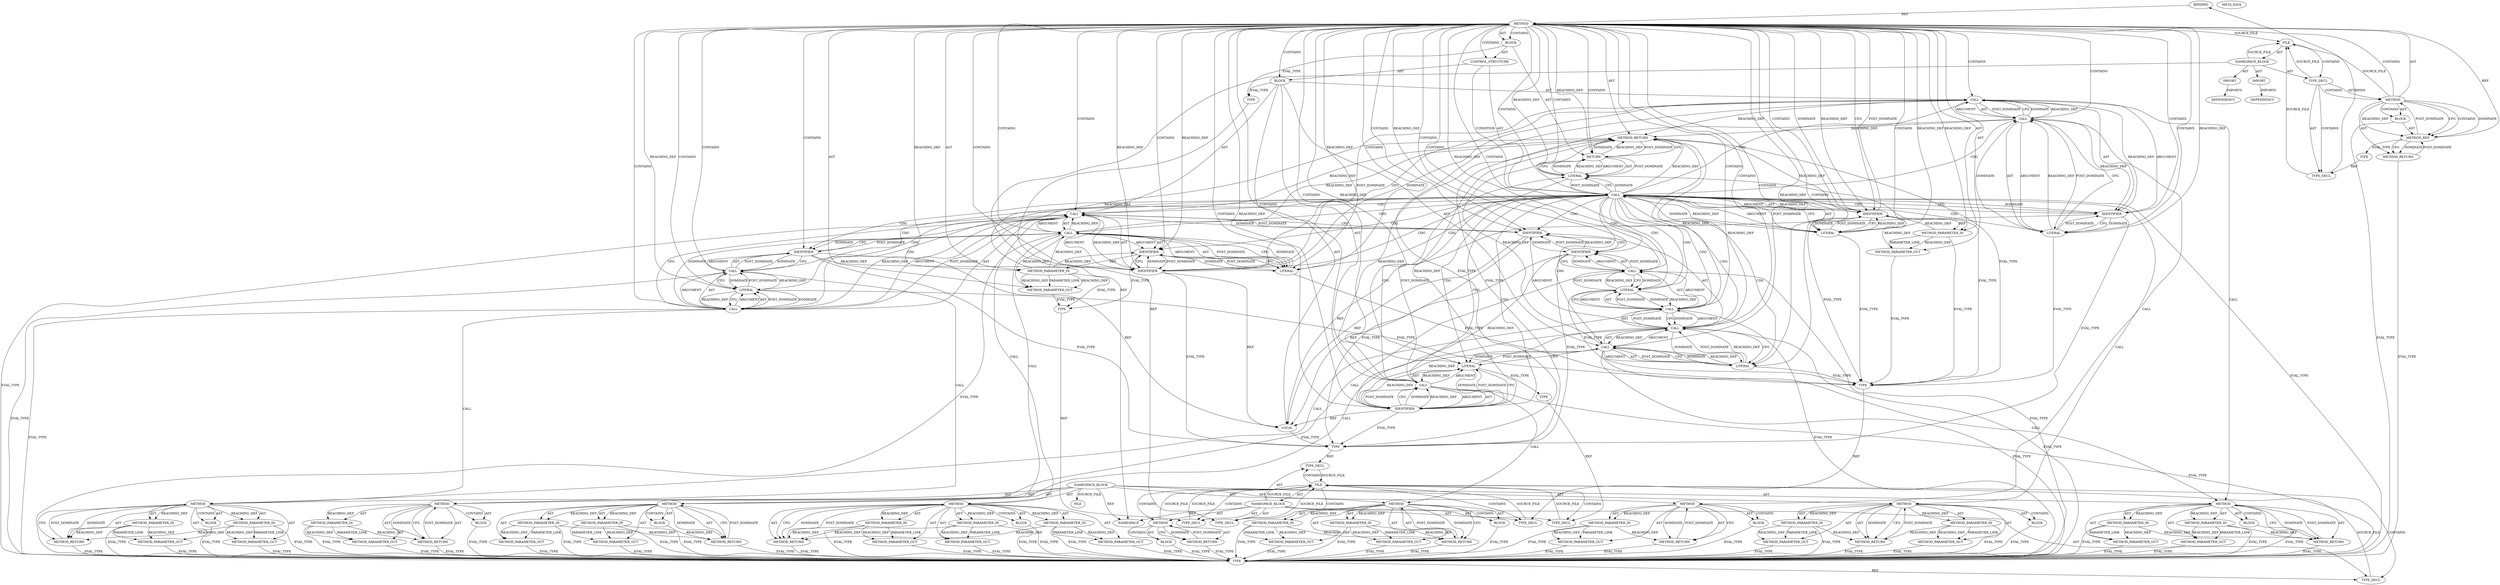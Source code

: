 digraph {
  "21474836480" [label="BINDING" METHOD_FULL_NAME="main" NAME="main" SIGNATURE="int(int,char**)"];
  "25769803776" [label="BLOCK" ARGUMENT_INDEX="-1" CODE="{

	if(argc >= 2) {
		char buf[5012];

		strncpy(buf, argv[1], sizeof buf - 1);
		buf[sizeof buf - 1] = 0;

		printf(\"%s\\n\", buf); /* FIX */
	}

	return (0);
}" COLUMN_NUMBER="33" LINE_NUMBER="21" ORDER="3" TYPE_FULL_NAME="void"];
  "25769803777" [label="BLOCK" ARGUMENT_INDEX="-1" CODE="{
		char buf[5012];

		strncpy(buf, argv[1], sizeof buf - 1);
		buf[sizeof buf - 1] = 0;

		printf(\"%s\\n\", buf); /* FIX */
	}" COLUMN_NUMBER="16" LINE_NUMBER="23" ORDER="2" TYPE_FULL_NAME="void"];
  "25769803778" [label="BLOCK" ARGUMENT_INDEX="-1" CODE="<empty>" COLUMN_NUMBER="1" LINE_NUMBER="1" ORDER="1" TYPE_FULL_NAME="ANY"];
  "25769803779" [label="BLOCK" ARGUMENT_INDEX="-1" CODE="<empty>" ORDER="1" TYPE_FULL_NAME="ANY"];
  "25769803780" [label="BLOCK" ARGUMENT_INDEX="1" CODE="<empty>" ORDER="1" TYPE_FULL_NAME="ANY"];
  "25769803781" [label="BLOCK" ARGUMENT_INDEX="1" CODE="<empty>" ORDER="1" TYPE_FULL_NAME="ANY"];
  "25769803782" [label="BLOCK" ARGUMENT_INDEX="1" CODE="<empty>" ORDER="1" TYPE_FULL_NAME="ANY"];
  "25769803783" [label="BLOCK" ARGUMENT_INDEX="1" CODE="<empty>" ORDER="1" TYPE_FULL_NAME="ANY"];
  "25769803784" [label="BLOCK" ARGUMENT_INDEX="1" CODE="<empty>" ORDER="1" TYPE_FULL_NAME="ANY"];
  "25769803785" [label="BLOCK" ARGUMENT_INDEX="1" CODE="<empty>" ORDER="1" TYPE_FULL_NAME="ANY"];
  "25769803786" [label="BLOCK" ARGUMENT_INDEX="1" CODE="<empty>" ORDER="1" TYPE_FULL_NAME="ANY"];
  "25769803787" [label="BLOCK" ARGUMENT_INDEX="1" CODE="<empty>" ORDER="1" TYPE_FULL_NAME="ANY"];
  "30064771072" [label="CALL" ARGUMENT_INDEX="-1" CODE="argc >= 2" COLUMN_NUMBER="5" DISPATCH_TYPE="STATIC_DISPATCH" LINE_NUMBER="23" METHOD_FULL_NAME="<operator>.greaterEqualsThan" NAME="<operator>.greaterEqualsThan" ORDER="1" SIGNATURE="" TYPE_FULL_NAME="ANY"];
  "30064771073" [label="CALL" ARGUMENT_INDEX="2" CODE="buf[5012]" COLUMN_NUMBER="8" DISPATCH_TYPE="STATIC_DISPATCH" LINE_NUMBER="24" METHOD_FULL_NAME="<operator>.assignment" NAME="<operator>.assignment" ORDER="2" SIGNATURE="" TYPE_FULL_NAME="char[5012]"];
  "30064771074" [label="CALL" ARGUMENT_INDEX="2" CODE="buf[5012]" COLUMN_NUMBER="8" DISPATCH_TYPE="STATIC_DISPATCH" LINE_NUMBER="24" METHOD_FULL_NAME="<operator>.alloc" NAME="<operator>.alloc" ORDER="2" SIGNATURE="" TYPE_FULL_NAME="char[5012]"];
  "30064771075" [label="CALL" ARGUMENT_INDEX="-1" CODE="strncpy(buf, argv[1], sizeof buf - 1)" COLUMN_NUMBER="3" DISPATCH_TYPE="STATIC_DISPATCH" LINE_NUMBER="26" METHOD_FULL_NAME="strncpy" NAME="strncpy" ORDER="3" SIGNATURE="" TYPE_FULL_NAME="ANY"];
  "30064771076" [label="CALL" ARGUMENT_INDEX="2" CODE="argv[1]" COLUMN_NUMBER="16" DISPATCH_TYPE="STATIC_DISPATCH" LINE_NUMBER="26" METHOD_FULL_NAME="<operator>.indirectIndexAccess" NAME="<operator>.indirectIndexAccess" ORDER="2" SIGNATURE="" TYPE_FULL_NAME="ANY"];
  "30064771077" [label="CALL" ARGUMENT_INDEX="3" CODE="sizeof buf - 1" COLUMN_NUMBER="25" DISPATCH_TYPE="STATIC_DISPATCH" LINE_NUMBER="26" METHOD_FULL_NAME="<operator>.subtraction" NAME="<operator>.subtraction" ORDER="3" SIGNATURE="" TYPE_FULL_NAME="ANY"];
  "30064771078" [label="CALL" ARGUMENT_INDEX="1" CODE="sizeof buf" COLUMN_NUMBER="25" DISPATCH_TYPE="STATIC_DISPATCH" LINE_NUMBER="26" METHOD_FULL_NAME="<operator>.sizeOf" NAME="<operator>.sizeOf" ORDER="1" SIGNATURE="" TYPE_FULL_NAME="ANY"];
  "30064771079" [label="CALL" ARGUMENT_INDEX="-1" CODE="buf[sizeof buf - 1] = 0" COLUMN_NUMBER="3" DISPATCH_TYPE="STATIC_DISPATCH" LINE_NUMBER="27" METHOD_FULL_NAME="<operator>.assignment" NAME="<operator>.assignment" ORDER="4" SIGNATURE="" TYPE_FULL_NAME="ANY"];
  "30064771080" [label="CALL" ARGUMENT_INDEX="1" CODE="buf[sizeof buf - 1]" COLUMN_NUMBER="3" DISPATCH_TYPE="STATIC_DISPATCH" LINE_NUMBER="27" METHOD_FULL_NAME="<operator>.indirectIndexAccess" NAME="<operator>.indirectIndexAccess" ORDER="1" SIGNATURE="" TYPE_FULL_NAME="ANY"];
  "30064771081" [label="CALL" ARGUMENT_INDEX="2" CODE="sizeof buf - 1" COLUMN_NUMBER="7" DISPATCH_TYPE="STATIC_DISPATCH" LINE_NUMBER="27" METHOD_FULL_NAME="<operator>.subtraction" NAME="<operator>.subtraction" ORDER="2" SIGNATURE="" TYPE_FULL_NAME="ANY"];
  "30064771082" [label="CALL" ARGUMENT_INDEX="1" CODE="sizeof buf" COLUMN_NUMBER="7" DISPATCH_TYPE="STATIC_DISPATCH" LINE_NUMBER="27" METHOD_FULL_NAME="<operator>.sizeOf" NAME="<operator>.sizeOf" ORDER="1" SIGNATURE="" TYPE_FULL_NAME="ANY"];
  "30064771083" [label="CALL" ARGUMENT_INDEX="-1" CODE="printf(\"%s\\n\", buf)" COLUMN_NUMBER="3" DISPATCH_TYPE="STATIC_DISPATCH" LINE_NUMBER="29" METHOD_FULL_NAME="printf" NAME="printf" ORDER="5" SIGNATURE="" TYPE_FULL_NAME="ANY"];
  "47244640256" [label="CONTROL_STRUCTURE" ARGUMENT_INDEX="1" CODE="if(argc >= 2) {
		char buf[5012];

		strncpy(buf, argv[1], sizeof buf - 1);
		buf[sizeof buf - 1] = 0;

		printf(\"%s\\n\", buf); /* FIX */
	}" COLUMN_NUMBER="2" CONTROL_STRUCTURE_TYPE="IF" LINE_NUMBER="23" ORDER="1" PARSER_TYPE_NAME="CASTIfStatement"];
  "51539607552" [label="DEPENDENCY" DEPENDENCY_GROUP_ID="stdio.h" NAME="stdio.h" VERSION="include"];
  "51539607553" [label="DEPENDENCY" DEPENDENCY_GROUP_ID="string.h" NAME="string.h" VERSION="include"];
  "60129542144" [label="FILE" CODE="<empty>" CONTENT="<empty>" NAME="Format_string_problem-good.c" ORDER="0"];
  "60129542145" [label="FILE" CODE="<empty>" CONTENT="<empty>" NAME="<includes>" ORDER="1"];
  "60129542146" [label="FILE" CODE="<empty>" CONTENT="<empty>" NAME="<unknown>" ORDER="0"];
  "68719476736" [label="IDENTIFIER" ARGUMENT_INDEX="1" CODE="argc" COLUMN_NUMBER="5" LINE_NUMBER="23" NAME="argc" ORDER="1" TYPE_FULL_NAME="int"];
  "68719476737" [label="IDENTIFIER" ARGUMENT_INDEX="1" CODE="buf" COLUMN_NUMBER="8" LINE_NUMBER="24" NAME="buf" ORDER="1" TYPE_FULL_NAME="char[5012]"];
  "68719476738" [label="IDENTIFIER" ARGUMENT_INDEX="1" CODE="buf" COLUMN_NUMBER="11" LINE_NUMBER="26" NAME="buf" ORDER="1" TYPE_FULL_NAME="char[5012]"];
  "68719476739" [label="IDENTIFIER" ARGUMENT_INDEX="1" CODE="argv" COLUMN_NUMBER="16" LINE_NUMBER="26" NAME="argv" ORDER="1" TYPE_FULL_NAME="char**"];
  "68719476740" [label="IDENTIFIER" ARGUMENT_INDEX="1" CODE="buf" COLUMN_NUMBER="32" LINE_NUMBER="26" NAME="buf" ORDER="1" TYPE_FULL_NAME="char[5012]"];
  "68719476741" [label="IDENTIFIER" ARGUMENT_INDEX="1" CODE="buf" COLUMN_NUMBER="3" LINE_NUMBER="27" NAME="buf" ORDER="1" TYPE_FULL_NAME="char[5012]"];
  "68719476742" [label="IDENTIFIER" ARGUMENT_INDEX="1" CODE="buf" COLUMN_NUMBER="14" LINE_NUMBER="27" NAME="buf" ORDER="1" TYPE_FULL_NAME="char[5012]"];
  "68719476743" [label="IDENTIFIER" ARGUMENT_INDEX="2" CODE="buf" COLUMN_NUMBER="18" LINE_NUMBER="29" NAME="buf" ORDER="2" TYPE_FULL_NAME="char[5012]"];
  "73014444032" [label="IMPORT" CODE="#include <stdio.h>" COLUMN_NUMBER="1" IMPORTED_AS="stdio.h" IMPORTED_ENTITY="stdio.h" LINE_NUMBER="18" ORDER="1"];
  "73014444033" [label="IMPORT" CODE="#include <string.h>" COLUMN_NUMBER="1" IMPORTED_AS="string.h" IMPORTED_ENTITY="string.h" LINE_NUMBER="19" ORDER="2"];
  "90194313216" [label="LITERAL" ARGUMENT_INDEX="2" CODE="2" COLUMN_NUMBER="13" LINE_NUMBER="23" ORDER="2" TYPE_FULL_NAME="int"];
  "90194313217" [label="LITERAL" ARGUMENT_INDEX="1" CODE="5012" COLUMN_NUMBER="12" LINE_NUMBER="24" ORDER="1" TYPE_FULL_NAME="int"];
  "90194313218" [label="LITERAL" ARGUMENT_INDEX="2" CODE="1" COLUMN_NUMBER="21" LINE_NUMBER="26" ORDER="2" TYPE_FULL_NAME="int"];
  "90194313219" [label="LITERAL" ARGUMENT_INDEX="2" CODE="1" COLUMN_NUMBER="38" LINE_NUMBER="26" ORDER="2" TYPE_FULL_NAME="int"];
  "90194313220" [label="LITERAL" ARGUMENT_INDEX="2" CODE="1" COLUMN_NUMBER="20" LINE_NUMBER="27" ORDER="2" TYPE_FULL_NAME="int"];
  "90194313221" [label="LITERAL" ARGUMENT_INDEX="2" CODE="0" COLUMN_NUMBER="25" LINE_NUMBER="27" ORDER="2" TYPE_FULL_NAME="int"];
  "90194313222" [label="LITERAL" ARGUMENT_INDEX="1" CODE="\"%s\\n\"" COLUMN_NUMBER="10" LINE_NUMBER="29" ORDER="1" TYPE_FULL_NAME="char*"];
  "90194313223" [label="LITERAL" ARGUMENT_INDEX="-1" CODE="0" COLUMN_NUMBER="10" LINE_NUMBER="32" ORDER="1" TYPE_FULL_NAME="int"];
  "94489280512" [label="LOCAL" CODE="char buf[5012]" COLUMN_NUMBER="8" GENERIC_SIGNATURE="<empty>" LINE_NUMBER="24" NAME="buf" ORDER="1" TYPE_FULL_NAME="char[5012]"];
  "107374182400" [label="META_DATA" LANGUAGE="NEWC" OVERLAYS="base;controlflow;typerel;callgraph;dataflowOss" ROOT="/tmp/tmp.O8Blye2h0K" VERSION="0.1"];
  "111669149696" [label="METHOD" AST_PARENT_FULL_NAME="Format_string_problem-good.c:<global>" AST_PARENT_TYPE="TYPE_DECL" CODE="int main(int argc, char **argv) {

	if(argc >= 2) {
		char buf[5012];

		strncpy(buf, argv[1], sizeof buf - 1);
		buf[sizeof buf - 1] = 0;

		printf(\"%s\\n\", buf); /* FIX */
	}

	return (0);
}" COLUMN_NUMBER="1" COLUMN_NUMBER_END="1" FILENAME="Format_string_problem-good.c" FULL_NAME="main" GENERIC_SIGNATURE="<empty>" IS_EXTERNAL="false" LINE_NUMBER="21" LINE_NUMBER_END="33" NAME="main" ORDER="1" SIGNATURE="int(int,char**)"];
  "111669149697" [label="METHOD" AST_PARENT_FULL_NAME="Format_string_problem-good.c:<global>" AST_PARENT_TYPE="TYPE_DECL" CODE="<global>" COLUMN_NUMBER="1" COLUMN_NUMBER_END="1" FILENAME="Format_string_problem-good.c" FULL_NAME="Format_string_problem-good.c:<global>" GENERIC_SIGNATURE="<empty>" IS_EXTERNAL="false" LINE_NUMBER="1" LINE_NUMBER_END="33" NAME="<global>" ORDER="1" SIGNATURE=""];
  "111669149698" [label="METHOD" AST_PARENT_FULL_NAME="<includes>:<global>" AST_PARENT_TYPE="NAMESPACE_BLOCK" CODE="<global>" FILENAME="<includes>" FULL_NAME="<includes>:<global>" GENERIC_SIGNATURE="<empty>" IS_EXTERNAL="false" LINE_NUMBER="1" NAME="<global>" ORDER="1" SIGNATURE=""];
  "111669149699" [label="METHOD" AST_PARENT_FULL_NAME="<global>" AST_PARENT_TYPE="NAMESPACE_BLOCK" CODE="<empty>" FILENAME="<empty>" FULL_NAME="<operator>.greaterEqualsThan" GENERIC_SIGNATURE="<empty>" IS_EXTERNAL="true" NAME="<operator>.greaterEqualsThan" ORDER="0" SIGNATURE=""];
  "111669149700" [label="METHOD" AST_PARENT_FULL_NAME="<global>" AST_PARENT_TYPE="NAMESPACE_BLOCK" CODE="<empty>" FILENAME="<empty>" FULL_NAME="<operator>.assignment" GENERIC_SIGNATURE="<empty>" IS_EXTERNAL="true" NAME="<operator>.assignment" ORDER="0" SIGNATURE=""];
  "111669149701" [label="METHOD" AST_PARENT_FULL_NAME="<global>" AST_PARENT_TYPE="NAMESPACE_BLOCK" CODE="<empty>" FILENAME="<empty>" FULL_NAME="<operator>.alloc" GENERIC_SIGNATURE="<empty>" IS_EXTERNAL="true" NAME="<operator>.alloc" ORDER="0" SIGNATURE=""];
  "111669149702" [label="METHOD" AST_PARENT_FULL_NAME="<global>" AST_PARENT_TYPE="NAMESPACE_BLOCK" CODE="<empty>" FILENAME="<empty>" FULL_NAME="strncpy" GENERIC_SIGNATURE="<empty>" IS_EXTERNAL="true" NAME="strncpy" ORDER="0" SIGNATURE=""];
  "111669149703" [label="METHOD" AST_PARENT_FULL_NAME="<global>" AST_PARENT_TYPE="NAMESPACE_BLOCK" CODE="<empty>" FILENAME="<empty>" FULL_NAME="<operator>.indirectIndexAccess" GENERIC_SIGNATURE="<empty>" IS_EXTERNAL="true" NAME="<operator>.indirectIndexAccess" ORDER="0" SIGNATURE=""];
  "111669149704" [label="METHOD" AST_PARENT_FULL_NAME="<global>" AST_PARENT_TYPE="NAMESPACE_BLOCK" CODE="<empty>" FILENAME="<empty>" FULL_NAME="<operator>.subtraction" GENERIC_SIGNATURE="<empty>" IS_EXTERNAL="true" NAME="<operator>.subtraction" ORDER="0" SIGNATURE=""];
  "111669149705" [label="METHOD" AST_PARENT_FULL_NAME="<global>" AST_PARENT_TYPE="NAMESPACE_BLOCK" CODE="<empty>" FILENAME="<empty>" FULL_NAME="<operator>.sizeOf" GENERIC_SIGNATURE="<empty>" IS_EXTERNAL="true" NAME="<operator>.sizeOf" ORDER="0" SIGNATURE=""];
  "111669149706" [label="METHOD" AST_PARENT_FULL_NAME="<global>" AST_PARENT_TYPE="NAMESPACE_BLOCK" CODE="<empty>" FILENAME="<empty>" FULL_NAME="printf" GENERIC_SIGNATURE="<empty>" IS_EXTERNAL="true" NAME="printf" ORDER="0" SIGNATURE=""];
  "115964116992" [label="METHOD_PARAMETER_IN" CODE="int argc" COLUMN_NUMBER="10" EVALUATION_STRATEGY="BY_VALUE" INDEX="1" IS_VARIADIC="false" LINE_NUMBER="21" NAME="argc" ORDER="1" TYPE_FULL_NAME="int"];
  "115964116993" [label="METHOD_PARAMETER_IN" CODE="char **argv" COLUMN_NUMBER="20" EVALUATION_STRATEGY="BY_VALUE" INDEX="2" IS_VARIADIC="false" LINE_NUMBER="21" NAME="argv" ORDER="2" TYPE_FULL_NAME="char**"];
  "115964116994" [label="METHOD_PARAMETER_IN" CODE="p1" EVALUATION_STRATEGY="BY_VALUE" INDEX="1" IS_VARIADIC="false" NAME="p1" ORDER="1" TYPE_FULL_NAME="ANY"];
  "115964116995" [label="METHOD_PARAMETER_IN" CODE="p2" EVALUATION_STRATEGY="BY_VALUE" INDEX="2" IS_VARIADIC="false" NAME="p2" ORDER="2" TYPE_FULL_NAME="ANY"];
  "115964116996" [label="METHOD_PARAMETER_IN" CODE="p1" EVALUATION_STRATEGY="BY_VALUE" INDEX="1" IS_VARIADIC="false" NAME="p1" ORDER="1" TYPE_FULL_NAME="ANY"];
  "115964116997" [label="METHOD_PARAMETER_IN" CODE="p2" EVALUATION_STRATEGY="BY_VALUE" INDEX="2" IS_VARIADIC="false" NAME="p2" ORDER="2" TYPE_FULL_NAME="ANY"];
  "115964116998" [label="METHOD_PARAMETER_IN" CODE="p1" EVALUATION_STRATEGY="BY_VALUE" INDEX="1" IS_VARIADIC="false" NAME="p1" ORDER="1" TYPE_FULL_NAME="ANY"];
  "115964116999" [label="METHOD_PARAMETER_IN" CODE="p1" EVALUATION_STRATEGY="BY_VALUE" INDEX="1" IS_VARIADIC="false" NAME="p1" ORDER="1" TYPE_FULL_NAME="ANY"];
  "115964117000" [label="METHOD_PARAMETER_IN" CODE="p2" EVALUATION_STRATEGY="BY_VALUE" INDEX="2" IS_VARIADIC="false" NAME="p2" ORDER="2" TYPE_FULL_NAME="ANY"];
  "115964117001" [label="METHOD_PARAMETER_IN" CODE="p3" EVALUATION_STRATEGY="BY_VALUE" INDEX="3" IS_VARIADIC="false" NAME="p3" ORDER="3" TYPE_FULL_NAME="ANY"];
  "115964117002" [label="METHOD_PARAMETER_IN" CODE="p1" EVALUATION_STRATEGY="BY_VALUE" INDEX="1" IS_VARIADIC="false" NAME="p1" ORDER="1" TYPE_FULL_NAME="ANY"];
  "115964117003" [label="METHOD_PARAMETER_IN" CODE="p2" EVALUATION_STRATEGY="BY_VALUE" INDEX="2" IS_VARIADIC="false" NAME="p2" ORDER="2" TYPE_FULL_NAME="ANY"];
  "115964117004" [label="METHOD_PARAMETER_IN" CODE="p1" EVALUATION_STRATEGY="BY_VALUE" INDEX="1" IS_VARIADIC="false" NAME="p1" ORDER="1" TYPE_FULL_NAME="ANY"];
  "115964117005" [label="METHOD_PARAMETER_IN" CODE="p2" EVALUATION_STRATEGY="BY_VALUE" INDEX="2" IS_VARIADIC="false" NAME="p2" ORDER="2" TYPE_FULL_NAME="ANY"];
  "115964117006" [label="METHOD_PARAMETER_IN" CODE="p1" EVALUATION_STRATEGY="BY_VALUE" INDEX="1" IS_VARIADIC="false" NAME="p1" ORDER="1" TYPE_FULL_NAME="ANY"];
  "115964117007" [label="METHOD_PARAMETER_IN" CODE="p1" EVALUATION_STRATEGY="BY_VALUE" INDEX="1" IS_VARIADIC="false" NAME="p1" ORDER="1" TYPE_FULL_NAME="ANY"];
  "115964117008" [label="METHOD_PARAMETER_IN" CODE="p2" EVALUATION_STRATEGY="BY_VALUE" INDEX="2" IS_VARIADIC="false" NAME="p2" ORDER="2" TYPE_FULL_NAME="ANY"];
  "120259084288" [label="METHOD_PARAMETER_OUT" CODE="int argc" COLUMN_NUMBER="10" EVALUATION_STRATEGY="BY_VALUE" INDEX="1" IS_VARIADIC="false" LINE_NUMBER="21" NAME="argc" ORDER="1" TYPE_FULL_NAME="int"];
  "120259084289" [label="METHOD_PARAMETER_OUT" CODE="char **argv" COLUMN_NUMBER="20" EVALUATION_STRATEGY="BY_VALUE" INDEX="2" IS_VARIADIC="false" LINE_NUMBER="21" NAME="argv" ORDER="2" TYPE_FULL_NAME="char**"];
  "120259084290" [label="METHOD_PARAMETER_OUT" CODE="p1" EVALUATION_STRATEGY="BY_VALUE" INDEX="1" IS_VARIADIC="false" NAME="p1" ORDER="1" TYPE_FULL_NAME="ANY"];
  "120259084291" [label="METHOD_PARAMETER_OUT" CODE="p2" EVALUATION_STRATEGY="BY_VALUE" INDEX="2" IS_VARIADIC="false" NAME="p2" ORDER="2" TYPE_FULL_NAME="ANY"];
  "120259084292" [label="METHOD_PARAMETER_OUT" CODE="p1" EVALUATION_STRATEGY="BY_VALUE" INDEX="1" IS_VARIADIC="false" NAME="p1" ORDER="1" TYPE_FULL_NAME="ANY"];
  "120259084293" [label="METHOD_PARAMETER_OUT" CODE="p2" EVALUATION_STRATEGY="BY_VALUE" INDEX="2" IS_VARIADIC="false" NAME="p2" ORDER="2" TYPE_FULL_NAME="ANY"];
  "120259084294" [label="METHOD_PARAMETER_OUT" CODE="p1" EVALUATION_STRATEGY="BY_VALUE" INDEX="1" IS_VARIADIC="false" NAME="p1" ORDER="1" TYPE_FULL_NAME="ANY"];
  "120259084295" [label="METHOD_PARAMETER_OUT" CODE="p1" EVALUATION_STRATEGY="BY_VALUE" INDEX="1" IS_VARIADIC="false" NAME="p1" ORDER="1" TYPE_FULL_NAME="ANY"];
  "120259084296" [label="METHOD_PARAMETER_OUT" CODE="p2" EVALUATION_STRATEGY="BY_VALUE" INDEX="2" IS_VARIADIC="false" NAME="p2" ORDER="2" TYPE_FULL_NAME="ANY"];
  "120259084297" [label="METHOD_PARAMETER_OUT" CODE="p3" EVALUATION_STRATEGY="BY_VALUE" INDEX="3" IS_VARIADIC="false" NAME="p3" ORDER="3" TYPE_FULL_NAME="ANY"];
  "120259084298" [label="METHOD_PARAMETER_OUT" CODE="p1" EVALUATION_STRATEGY="BY_VALUE" INDEX="1" IS_VARIADIC="false" NAME="p1" ORDER="1" TYPE_FULL_NAME="ANY"];
  "120259084299" [label="METHOD_PARAMETER_OUT" CODE="p2" EVALUATION_STRATEGY="BY_VALUE" INDEX="2" IS_VARIADIC="false" NAME="p2" ORDER="2" TYPE_FULL_NAME="ANY"];
  "120259084300" [label="METHOD_PARAMETER_OUT" CODE="p1" EVALUATION_STRATEGY="BY_VALUE" INDEX="1" IS_VARIADIC="false" NAME="p1" ORDER="1" TYPE_FULL_NAME="ANY"];
  "120259084301" [label="METHOD_PARAMETER_OUT" CODE="p2" EVALUATION_STRATEGY="BY_VALUE" INDEX="2" IS_VARIADIC="false" NAME="p2" ORDER="2" TYPE_FULL_NAME="ANY"];
  "120259084302" [label="METHOD_PARAMETER_OUT" CODE="p1" EVALUATION_STRATEGY="BY_VALUE" INDEX="1" IS_VARIADIC="false" NAME="p1" ORDER="1" TYPE_FULL_NAME="ANY"];
  "120259084303" [label="METHOD_PARAMETER_OUT" CODE="p1" EVALUATION_STRATEGY="BY_VALUE" INDEX="1" IS_VARIADIC="false" NAME="p1" ORDER="1" TYPE_FULL_NAME="ANY"];
  "120259084304" [label="METHOD_PARAMETER_OUT" CODE="p2" EVALUATION_STRATEGY="BY_VALUE" INDEX="2" IS_VARIADIC="false" NAME="p2" ORDER="2" TYPE_FULL_NAME="ANY"];
  "124554051584" [label="METHOD_REF" ARGUMENT_INDEX="1" CODE="main" COLUMN_NUMBER="1" LINE_NUMBER="21" METHOD_FULL_NAME="main" ORDER="1" TYPE_FULL_NAME="main"];
  "128849018880" [label="METHOD_RETURN" CODE="RET" COLUMN_NUMBER="1" EVALUATION_STRATEGY="BY_VALUE" LINE_NUMBER="21" ORDER="4" TYPE_FULL_NAME="int"];
  "128849018881" [label="METHOD_RETURN" CODE="RET" COLUMN_NUMBER="1" EVALUATION_STRATEGY="BY_VALUE" LINE_NUMBER="1" ORDER="2" TYPE_FULL_NAME="ANY"];
  "128849018882" [label="METHOD_RETURN" CODE="RET" EVALUATION_STRATEGY="BY_VALUE" LINE_NUMBER="1" ORDER="2" TYPE_FULL_NAME="ANY"];
  "128849018883" [label="METHOD_RETURN" CODE="RET" EVALUATION_STRATEGY="BY_VALUE" ORDER="2" TYPE_FULL_NAME="ANY"];
  "128849018884" [label="METHOD_RETURN" CODE="RET" EVALUATION_STRATEGY="BY_VALUE" ORDER="2" TYPE_FULL_NAME="ANY"];
  "128849018885" [label="METHOD_RETURN" CODE="RET" EVALUATION_STRATEGY="BY_VALUE" ORDER="2" TYPE_FULL_NAME="ANY"];
  "128849018886" [label="METHOD_RETURN" CODE="RET" EVALUATION_STRATEGY="BY_VALUE" ORDER="2" TYPE_FULL_NAME="ANY"];
  "128849018887" [label="METHOD_RETURN" CODE="RET" EVALUATION_STRATEGY="BY_VALUE" ORDER="2" TYPE_FULL_NAME="ANY"];
  "128849018888" [label="METHOD_RETURN" CODE="RET" EVALUATION_STRATEGY="BY_VALUE" ORDER="2" TYPE_FULL_NAME="ANY"];
  "128849018889" [label="METHOD_RETURN" CODE="RET" EVALUATION_STRATEGY="BY_VALUE" ORDER="2" TYPE_FULL_NAME="ANY"];
  "128849018890" [label="METHOD_RETURN" CODE="RET" EVALUATION_STRATEGY="BY_VALUE" ORDER="2" TYPE_FULL_NAME="ANY"];
  "137438953472" [label="NAMESPACE" CODE="<empty>" NAME="<global>" ORDER="-1"];
  "141733920768" [label="NAMESPACE_BLOCK" CODE="<empty>" FILENAME="<unknown>" FULL_NAME="<global>" NAME="<global>" ORDER="1"];
  "141733920769" [label="NAMESPACE_BLOCK" CODE="<empty>" FILENAME="Format_string_problem-good.c" FULL_NAME="Format_string_problem-good.c:<global>" NAME="<global>" ORDER="1"];
  "141733920770" [label="NAMESPACE_BLOCK" CODE="<empty>" FILENAME="<includes>" FULL_NAME="<includes>:<global>" NAME="<global>" ORDER="1"];
  "146028888064" [label="RETURN" ARGUMENT_INDEX="-1" CODE="return (0);" COLUMN_NUMBER="2" LINE_NUMBER="32" ORDER="2"];
  "163208757248" [label="TYPE" FULL_NAME="ANY" NAME="ANY" TYPE_DECL_FULL_NAME="ANY"];
  "163208757249" [label="TYPE" FULL_NAME="char*" NAME="char*" TYPE_DECL_FULL_NAME="char*"];
  "163208757250" [label="TYPE" FULL_NAME="char**" NAME="char**" TYPE_DECL_FULL_NAME="char**"];
  "163208757251" [label="TYPE" FULL_NAME="char[5012]" NAME="char[5012]" TYPE_DECL_FULL_NAME="char[5012]"];
  "163208757252" [label="TYPE" FULL_NAME="int" NAME="int" TYPE_DECL_FULL_NAME="int"];
  "163208757253" [label="TYPE" FULL_NAME="main" NAME="main" TYPE_DECL_FULL_NAME="main"];
  "163208757254" [label="TYPE" FULL_NAME="void" NAME="void" TYPE_DECL_FULL_NAME="void"];
  "171798691840" [label="TYPE_DECL" AST_PARENT_FULL_NAME="Format_string_problem-good.c:<global>" AST_PARENT_TYPE="TYPE_DECL" CODE="main" COLUMN_NUMBER="1" FILENAME="Format_string_problem-good.c" FULL_NAME="main" GENERIC_SIGNATURE="<empty>" IS_EXTERNAL="false" LINE_NUMBER="21" NAME="main" ORDER="1"];
  "171798691841" [label="TYPE_DECL" AST_PARENT_FULL_NAME="Format_string_problem-good.c:<global>" AST_PARENT_TYPE="NAMESPACE_BLOCK" CODE="<global>" COLUMN_NUMBER="1" FILENAME="Format_string_problem-good.c" FULL_NAME="Format_string_problem-good.c:<global>" GENERIC_SIGNATURE="<empty>" IS_EXTERNAL="false" LINE_NUMBER="1" NAME="<global>" ORDER="3"];
  "171798691842" [label="TYPE_DECL" AST_PARENT_FULL_NAME="<includes>:<global>" AST_PARENT_TYPE="NAMESPACE_BLOCK" CODE="ANY" FILENAME="<includes>" FULL_NAME="ANY" GENERIC_SIGNATURE="<empty>" IS_EXTERNAL="true" NAME="ANY" ORDER="-1"];
  "171798691843" [label="TYPE_DECL" AST_PARENT_FULL_NAME="<includes>:<global>" AST_PARENT_TYPE="NAMESPACE_BLOCK" CODE="char*" FILENAME="<includes>" FULL_NAME="char*" GENERIC_SIGNATURE="<empty>" IS_EXTERNAL="true" NAME="char*" ORDER="-1"];
  "171798691844" [label="TYPE_DECL" AST_PARENT_FULL_NAME="<includes>:<global>" AST_PARENT_TYPE="NAMESPACE_BLOCK" CODE="char**" FILENAME="<includes>" FULL_NAME="char**" GENERIC_SIGNATURE="<empty>" IS_EXTERNAL="true" NAME="char**" ORDER="-1"];
  "171798691845" [label="TYPE_DECL" AST_PARENT_FULL_NAME="<includes>:<global>" AST_PARENT_TYPE="NAMESPACE_BLOCK" CODE="char[5012]" FILENAME="<includes>" FULL_NAME="char[5012]" GENERIC_SIGNATURE="<empty>" IS_EXTERNAL="true" NAME="char[5012]" ORDER="-1"];
  "171798691846" [label="TYPE_DECL" AST_PARENT_FULL_NAME="<includes>:<global>" AST_PARENT_TYPE="NAMESPACE_BLOCK" CODE="int" FILENAME="<includes>" FULL_NAME="int" GENERIC_SIGNATURE="<empty>" IS_EXTERNAL="true" NAME="int" ORDER="-1"];
  "171798691847" [label="TYPE_DECL" AST_PARENT_FULL_NAME="<includes>:<global>" AST_PARENT_TYPE="NAMESPACE_BLOCK" CODE="void" FILENAME="<includes>" FULL_NAME="void" GENERIC_SIGNATURE="<empty>" IS_EXTERNAL="true" NAME="void" ORDER="-1"];
  "21474836480" -> "111669149696" [label="REF" ];
  "25769803776" -> "47244640256" [label="AST" ];
  "25769803776" -> "146028888064" [label="AST" ];
  "25769803776" -> "163208757254" [label="EVAL_TYPE" ];
  "25769803777" -> "94489280512" [label="AST" ];
  "25769803777" -> "30064771073" [label="AST" ];
  "25769803777" -> "30064771075" [label="AST" ];
  "25769803777" -> "30064771079" [label="AST" ];
  "25769803777" -> "30064771083" [label="AST" ];
  "25769803777" -> "163208757254" [label="EVAL_TYPE" ];
  "25769803778" -> "124554051584" [label="AST" ];
  "25769803778" -> "163208757248" [label="EVAL_TYPE" ];
  "25769803779" -> "163208757248" [label="EVAL_TYPE" ];
  "25769803780" -> "163208757248" [label="EVAL_TYPE" ];
  "25769803781" -> "163208757248" [label="EVAL_TYPE" ];
  "25769803782" -> "163208757248" [label="EVAL_TYPE" ];
  "25769803783" -> "163208757248" [label="EVAL_TYPE" ];
  "25769803784" -> "163208757248" [label="EVAL_TYPE" ];
  "25769803785" -> "163208757248" [label="EVAL_TYPE" ];
  "25769803786" -> "163208757248" [label="EVAL_TYPE" ];
  "25769803787" -> "163208757248" [label="EVAL_TYPE" ];
  "30064771072" -> "68719476736" [label="ARGUMENT" ];
  "30064771072" -> "90194313216" [label="ARGUMENT" ];
  "30064771072" -> "68719476736" [label="AST" ];
  "30064771072" -> "90194313216" [label="AST" ];
  "30064771072" -> "111669149699" [label="CALL" ];
  "30064771072" -> "68719476738" [label="CDG" ];
  "30064771072" -> "68719476737" [label="CDG" ];
  "30064771072" -> "68719476740" [label="CDG" ];
  "30064771072" -> "68719476739" [label="CDG" ];
  "30064771072" -> "68719476742" [label="CDG" ];
  "30064771072" -> "68719476741" [label="CDG" ];
  "30064771072" -> "68719476743" [label="CDG" ];
  "30064771072" -> "90194313217" [label="CDG" ];
  "30064771072" -> "90194313219" [label="CDG" ];
  "30064771072" -> "90194313218" [label="CDG" ];
  "30064771072" -> "90194313221" [label="CDG" ];
  "30064771072" -> "90194313220" [label="CDG" ];
  "30064771072" -> "90194313222" [label="CDG" ];
  "30064771072" -> "30064771073" [label="CDG" ];
  "30064771072" -> "30064771075" [label="CDG" ];
  "30064771072" -> "30064771074" [label="CDG" ];
  "30064771072" -> "30064771077" [label="CDG" ];
  "30064771072" -> "30064771076" [label="CDG" ];
  "30064771072" -> "30064771079" [label="CDG" ];
  "30064771072" -> "30064771078" [label="CDG" ];
  "30064771072" -> "30064771081" [label="CDG" ];
  "30064771072" -> "30064771080" [label="CDG" ];
  "30064771072" -> "30064771083" [label="CDG" ];
  "30064771072" -> "30064771082" [label="CDG" ];
  "30064771072" -> "68719476737" [label="CFG" ];
  "30064771072" -> "90194313223" [label="CFG" ];
  "30064771072" -> "90194313223" [label="DOMINATE" ];
  "30064771072" -> "68719476737" [label="DOMINATE" ];
  "30064771072" -> "163208757248" [label="EVAL_TYPE" ];
  "30064771072" -> "90194313216" [label="POST_DOMINATE" ];
  "30064771072" -> "128849018880" [label="REACHING_DEF" property="argc >= 2"];
  "30064771073" -> "68719476737" [label="ARGUMENT" ];
  "30064771073" -> "30064771074" [label="ARGUMENT" ];
  "30064771073" -> "68719476737" [label="AST" ];
  "30064771073" -> "30064771074" [label="AST" ];
  "30064771073" -> "111669149700" [label="CALL" ];
  "30064771073" -> "68719476738" [label="CFG" ];
  "30064771073" -> "68719476738" [label="DOMINATE" ];
  "30064771073" -> "163208757251" [label="EVAL_TYPE" ];
  "30064771073" -> "30064771074" [label="POST_DOMINATE" ];
  "30064771073" -> "128849018880" [label="REACHING_DEF" property="buf[5012]"];
  "30064771074" -> "90194313217" [label="ARGUMENT" ];
  "30064771074" -> "90194313217" [label="AST" ];
  "30064771074" -> "111669149701" [label="CALL" ];
  "30064771074" -> "30064771073" [label="CFG" ];
  "30064771074" -> "30064771073" [label="DOMINATE" ];
  "30064771074" -> "163208757251" [label="EVAL_TYPE" ];
  "30064771074" -> "90194313217" [label="POST_DOMINATE" ];
  "30064771074" -> "68719476737" [label="REACHING_DEF" property="buf[5012]"];
  "30064771074" -> "30064771073" [label="REACHING_DEF" property="buf[5012]"];
  "30064771074" -> "128849018880" [label="REACHING_DEF" property="buf[5012]"];
  "30064771075" -> "68719476738" [label="ARGUMENT" ];
  "30064771075" -> "30064771076" [label="ARGUMENT" ];
  "30064771075" -> "30064771077" [label="ARGUMENT" ];
  "30064771075" -> "68719476738" [label="AST" ];
  "30064771075" -> "30064771076" [label="AST" ];
  "30064771075" -> "30064771077" [label="AST" ];
  "30064771075" -> "111669149702" [label="CALL" ];
  "30064771075" -> "68719476741" [label="CFG" ];
  "30064771075" -> "68719476741" [label="DOMINATE" ];
  "30064771075" -> "163208757248" [label="EVAL_TYPE" ];
  "30064771075" -> "30064771077" [label="POST_DOMINATE" ];
  "30064771075" -> "128849018880" [label="REACHING_DEF" property="strncpy(buf, argv[1], sizeof buf - 1)"];
  "30064771076" -> "68719476739" [label="ARGUMENT" ];
  "30064771076" -> "90194313218" [label="ARGUMENT" ];
  "30064771076" -> "68719476739" [label="AST" ];
  "30064771076" -> "90194313218" [label="AST" ];
  "30064771076" -> "111669149703" [label="CALL" ];
  "30064771076" -> "68719476740" [label="CFG" ];
  "30064771076" -> "68719476740" [label="DOMINATE" ];
  "30064771076" -> "163208757248" [label="EVAL_TYPE" ];
  "30064771076" -> "90194313218" [label="POST_DOMINATE" ];
  "30064771076" -> "30064771075" [label="REACHING_DEF" property="argv[1]"];
  "30064771076" -> "120259084289" [label="REACHING_DEF" property="argv[1]"];
  "30064771076" -> "128849018880" [label="REACHING_DEF" property="argv[1]"];
  "30064771077" -> "30064771078" [label="ARGUMENT" ];
  "30064771077" -> "90194313219" [label="ARGUMENT" ];
  "30064771077" -> "30064771078" [label="AST" ];
  "30064771077" -> "90194313219" [label="AST" ];
  "30064771077" -> "111669149704" [label="CALL" ];
  "30064771077" -> "30064771075" [label="CFG" ];
  "30064771077" -> "30064771075" [label="DOMINATE" ];
  "30064771077" -> "163208757248" [label="EVAL_TYPE" ];
  "30064771077" -> "90194313219" [label="POST_DOMINATE" ];
  "30064771077" -> "30064771075" [label="REACHING_DEF" property="sizeof buf - 1"];
  "30064771078" -> "68719476740" [label="ARGUMENT" ];
  "30064771078" -> "68719476740" [label="AST" ];
  "30064771078" -> "111669149705" [label="CALL" ];
  "30064771078" -> "90194313219" [label="CFG" ];
  "30064771078" -> "90194313219" [label="DOMINATE" ];
  "30064771078" -> "163208757248" [label="EVAL_TYPE" ];
  "30064771078" -> "68719476740" [label="POST_DOMINATE" ];
  "30064771079" -> "30064771080" [label="ARGUMENT" ];
  "30064771079" -> "90194313221" [label="ARGUMENT" ];
  "30064771079" -> "30064771080" [label="AST" ];
  "30064771079" -> "90194313221" [label="AST" ];
  "30064771079" -> "111669149700" [label="CALL" ];
  "30064771079" -> "90194313222" [label="CFG" ];
  "30064771079" -> "90194313222" [label="DOMINATE" ];
  "30064771079" -> "163208757248" [label="EVAL_TYPE" ];
  "30064771079" -> "90194313221" [label="POST_DOMINATE" ];
  "30064771079" -> "128849018880" [label="REACHING_DEF" property="buf[sizeof buf - 1] = 0"];
  "30064771080" -> "68719476741" [label="ARGUMENT" ];
  "30064771080" -> "30064771081" [label="ARGUMENT" ];
  "30064771080" -> "68719476741" [label="AST" ];
  "30064771080" -> "30064771081" [label="AST" ];
  "30064771080" -> "111669149703" [label="CALL" ];
  "30064771080" -> "90194313221" [label="CFG" ];
  "30064771080" -> "90194313221" [label="DOMINATE" ];
  "30064771080" -> "163208757248" [label="EVAL_TYPE" ];
  "30064771080" -> "30064771081" [label="POST_DOMINATE" ];
  "30064771080" -> "68719476743" [label="REACHING_DEF" property="buf[sizeof buf - 1]"];
  "30064771080" -> "30064771079" [label="REACHING_DEF" property="buf[sizeof buf - 1]"];
  "30064771080" -> "128849018880" [label="REACHING_DEF" property="buf[sizeof buf - 1]"];
  "30064771081" -> "30064771082" [label="ARGUMENT" ];
  "30064771081" -> "90194313220" [label="ARGUMENT" ];
  "30064771081" -> "30064771082" [label="AST" ];
  "30064771081" -> "90194313220" [label="AST" ];
  "30064771081" -> "111669149704" [label="CALL" ];
  "30064771081" -> "30064771080" [label="CFG" ];
  "30064771081" -> "30064771080" [label="DOMINATE" ];
  "30064771081" -> "163208757248" [label="EVAL_TYPE" ];
  "30064771081" -> "90194313220" [label="POST_DOMINATE" ];
  "30064771081" -> "128849018880" [label="REACHING_DEF" property="sizeof buf - 1"];
  "30064771082" -> "68719476742" [label="ARGUMENT" ];
  "30064771082" -> "68719476742" [label="AST" ];
  "30064771082" -> "111669149705" [label="CALL" ];
  "30064771082" -> "90194313220" [label="CFG" ];
  "30064771082" -> "90194313220" [label="DOMINATE" ];
  "30064771082" -> "163208757248" [label="EVAL_TYPE" ];
  "30064771082" -> "68719476742" [label="POST_DOMINATE" ];
  "30064771083" -> "90194313222" [label="ARGUMENT" ];
  "30064771083" -> "68719476743" [label="ARGUMENT" ];
  "30064771083" -> "90194313222" [label="AST" ];
  "30064771083" -> "68719476743" [label="AST" ];
  "30064771083" -> "111669149706" [label="CALL" ];
  "30064771083" -> "90194313223" [label="CFG" ];
  "30064771083" -> "163208757248" [label="EVAL_TYPE" ];
  "30064771083" -> "68719476743" [label="POST_DOMINATE" ];
  "30064771083" -> "128849018880" [label="REACHING_DEF" property="printf(\"%s\\n\", buf)"];
  "47244640256" -> "30064771072" [label="AST" ];
  "47244640256" -> "25769803777" [label="AST" ];
  "47244640256" -> "30064771072" [label="CONDITION" ];
  "60129542144" -> "141733920769" [label="AST" ];
  "60129542144" -> "171798691841" [label="CONTAINS" ];
  "60129542145" -> "141733920770" [label="AST" ];
  "60129542145" -> "111669149698" [label="CONTAINS" ];
  "60129542145" -> "171798691842" [label="CONTAINS" ];
  "60129542145" -> "171798691843" [label="CONTAINS" ];
  "60129542145" -> "171798691844" [label="CONTAINS" ];
  "60129542145" -> "171798691845" [label="CONTAINS" ];
  "60129542145" -> "171798691846" [label="CONTAINS" ];
  "60129542145" -> "171798691847" [label="CONTAINS" ];
  "68719476736" -> "90194313216" [label="CFG" ];
  "68719476736" -> "90194313216" [label="DOMINATE" ];
  "68719476736" -> "163208757252" [label="EVAL_TYPE" ];
  "68719476736" -> "111669149696" [label="POST_DOMINATE" ];
  "68719476736" -> "30064771072" [label="REACHING_DEF" property="argc"];
  "68719476736" -> "120259084288" [label="REACHING_DEF" property="argc"];
  "68719476736" -> "128849018880" [label="REACHING_DEF" property="argc"];
  "68719476736" -> "115964116992" [label="REF" ];
  "68719476737" -> "90194313217" [label="CFG" ];
  "68719476737" -> "90194313217" [label="DOMINATE" ];
  "68719476737" -> "163208757251" [label="EVAL_TYPE" ];
  "68719476737" -> "30064771073" [label="REACHING_DEF" property="buf"];
  "68719476737" -> "94489280512" [label="REF" ];
  "68719476738" -> "68719476739" [label="CFG" ];
  "68719476738" -> "68719476739" [label="DOMINATE" ];
  "68719476738" -> "163208757251" [label="EVAL_TYPE" ];
  "68719476738" -> "30064771073" [label="POST_DOMINATE" ];
  "68719476738" -> "30064771075" [label="REACHING_DEF" property="buf"];
  "68719476738" -> "94489280512" [label="REF" ];
  "68719476739" -> "90194313218" [label="CFG" ];
  "68719476739" -> "90194313218" [label="DOMINATE" ];
  "68719476739" -> "163208757250" [label="EVAL_TYPE" ];
  "68719476739" -> "68719476738" [label="POST_DOMINATE" ];
  "68719476739" -> "115964116993" [label="REF" ];
  "68719476740" -> "30064771078" [label="CFG" ];
  "68719476740" -> "30064771078" [label="DOMINATE" ];
  "68719476740" -> "163208757251" [label="EVAL_TYPE" ];
  "68719476740" -> "30064771076" [label="POST_DOMINATE" ];
  "68719476740" -> "68719476738" [label="REACHING_DEF" property="buf"];
  "68719476740" -> "94489280512" [label="REF" ];
  "68719476741" -> "68719476742" [label="CFG" ];
  "68719476741" -> "68719476742" [label="DOMINATE" ];
  "68719476741" -> "163208757251" [label="EVAL_TYPE" ];
  "68719476741" -> "30064771075" [label="POST_DOMINATE" ];
  "68719476741" -> "94489280512" [label="REF" ];
  "68719476742" -> "30064771082" [label="CFG" ];
  "68719476742" -> "30064771082" [label="DOMINATE" ];
  "68719476742" -> "163208757251" [label="EVAL_TYPE" ];
  "68719476742" -> "68719476741" [label="POST_DOMINATE" ];
  "68719476742" -> "68719476741" [label="REACHING_DEF" property="buf"];
  "68719476742" -> "68719476743" [label="REACHING_DEF" property="buf"];
  "68719476742" -> "94489280512" [label="REF" ];
  "68719476743" -> "30064771083" [label="CFG" ];
  "68719476743" -> "30064771083" [label="DOMINATE" ];
  "68719476743" -> "163208757251" [label="EVAL_TYPE" ];
  "68719476743" -> "90194313222" [label="POST_DOMINATE" ];
  "68719476743" -> "30064771083" [label="REACHING_DEF" property="buf"];
  "68719476743" -> "128849018880" [label="REACHING_DEF" property="buf"];
  "68719476743" -> "94489280512" [label="REF" ];
  "73014444032" -> "51539607552" [label="IMPORTS" ];
  "73014444033" -> "51539607553" [label="IMPORTS" ];
  "90194313216" -> "30064771072" [label="CFG" ];
  "90194313216" -> "30064771072" [label="DOMINATE" ];
  "90194313216" -> "163208757252" [label="EVAL_TYPE" ];
  "90194313216" -> "68719476736" [label="POST_DOMINATE" ];
  "90194313216" -> "68719476736" [label="REACHING_DEF" property="2"];
  "90194313216" -> "30064771072" [label="REACHING_DEF" property="2"];
  "90194313217" -> "30064771074" [label="CFG" ];
  "90194313217" -> "30064771074" [label="DOMINATE" ];
  "90194313217" -> "163208757252" [label="EVAL_TYPE" ];
  "90194313217" -> "68719476737" [label="POST_DOMINATE" ];
  "90194313217" -> "30064771074" [label="REACHING_DEF" property="5012"];
  "90194313218" -> "30064771076" [label="CFG" ];
  "90194313218" -> "30064771076" [label="DOMINATE" ];
  "90194313218" -> "163208757252" [label="EVAL_TYPE" ];
  "90194313218" -> "68719476739" [label="POST_DOMINATE" ];
  "90194313219" -> "30064771077" [label="CFG" ];
  "90194313219" -> "30064771077" [label="DOMINATE" ];
  "90194313219" -> "163208757252" [label="EVAL_TYPE" ];
  "90194313219" -> "30064771078" [label="POST_DOMINATE" ];
  "90194313219" -> "30064771078" [label="REACHING_DEF" property="1"];
  "90194313219" -> "30064771077" [label="REACHING_DEF" property="1"];
  "90194313220" -> "30064771081" [label="CFG" ];
  "90194313220" -> "30064771081" [label="DOMINATE" ];
  "90194313220" -> "163208757252" [label="EVAL_TYPE" ];
  "90194313220" -> "30064771082" [label="POST_DOMINATE" ];
  "90194313220" -> "30064771082" [label="REACHING_DEF" property="1"];
  "90194313220" -> "30064771081" [label="REACHING_DEF" property="1"];
  "90194313221" -> "30064771079" [label="CFG" ];
  "90194313221" -> "30064771079" [label="DOMINATE" ];
  "90194313221" -> "163208757252" [label="EVAL_TYPE" ];
  "90194313221" -> "30064771080" [label="POST_DOMINATE" ];
  "90194313221" -> "30064771080" [label="REACHING_DEF" property="0"];
  "90194313221" -> "30064771079" [label="REACHING_DEF" property="0"];
  "90194313222" -> "68719476743" [label="CFG" ];
  "90194313222" -> "68719476743" [label="DOMINATE" ];
  "90194313222" -> "163208757249" [label="EVAL_TYPE" ];
  "90194313222" -> "30064771079" [label="POST_DOMINATE" ];
  "90194313222" -> "68719476743" [label="REACHING_DEF" property="\"%s\\n\""];
  "90194313222" -> "30064771083" [label="REACHING_DEF" property="\"%s\\n\""];
  "90194313223" -> "146028888064" [label="CFG" ];
  "90194313223" -> "146028888064" [label="DOMINATE" ];
  "90194313223" -> "163208757252" [label="EVAL_TYPE" ];
  "90194313223" -> "30064771072" [label="POST_DOMINATE" ];
  "90194313223" -> "30064771083" [label="POST_DOMINATE" ];
  "90194313223" -> "146028888064" [label="REACHING_DEF" property="0"];
  "94489280512" -> "163208757251" [label="EVAL_TYPE" ];
  "111669149696" -> "115964116992" [label="AST" ];
  "111669149696" -> "115964116993" [label="AST" ];
  "111669149696" -> "25769803776" [label="AST" ];
  "111669149696" -> "128849018880" [label="AST" ];
  "111669149696" -> "120259084288" [label="AST" ];
  "111669149696" -> "120259084289" [label="AST" ];
  "111669149696" -> "68719476736" [label="CFG" ];
  "111669149696" -> "25769803776" [label="CONTAINS" ];
  "111669149696" -> "47244640256" [label="CONTAINS" ];
  "111669149696" -> "146028888064" [label="CONTAINS" ];
  "111669149696" -> "30064771072" [label="CONTAINS" ];
  "111669149696" -> "25769803777" [label="CONTAINS" ];
  "111669149696" -> "90194313223" [label="CONTAINS" ];
  "111669149696" -> "68719476736" [label="CONTAINS" ];
  "111669149696" -> "90194313216" [label="CONTAINS" ];
  "111669149696" -> "30064771073" [label="CONTAINS" ];
  "111669149696" -> "30064771075" [label="CONTAINS" ];
  "111669149696" -> "30064771079" [label="CONTAINS" ];
  "111669149696" -> "30064771083" [label="CONTAINS" ];
  "111669149696" -> "68719476737" [label="CONTAINS" ];
  "111669149696" -> "30064771074" [label="CONTAINS" ];
  "111669149696" -> "68719476738" [label="CONTAINS" ];
  "111669149696" -> "30064771076" [label="CONTAINS" ];
  "111669149696" -> "30064771077" [label="CONTAINS" ];
  "111669149696" -> "30064771080" [label="CONTAINS" ];
  "111669149696" -> "90194313221" [label="CONTAINS" ];
  "111669149696" -> "90194313222" [label="CONTAINS" ];
  "111669149696" -> "68719476743" [label="CONTAINS" ];
  "111669149696" -> "90194313217" [label="CONTAINS" ];
  "111669149696" -> "68719476739" [label="CONTAINS" ];
  "111669149696" -> "90194313218" [label="CONTAINS" ];
  "111669149696" -> "30064771078" [label="CONTAINS" ];
  "111669149696" -> "90194313219" [label="CONTAINS" ];
  "111669149696" -> "68719476741" [label="CONTAINS" ];
  "111669149696" -> "30064771081" [label="CONTAINS" ];
  "111669149696" -> "68719476740" [label="CONTAINS" ];
  "111669149696" -> "30064771082" [label="CONTAINS" ];
  "111669149696" -> "90194313220" [label="CONTAINS" ];
  "111669149696" -> "68719476742" [label="CONTAINS" ];
  "111669149696" -> "68719476736" [label="DOMINATE" ];
  "111669149696" -> "68719476741" [label="REACHING_DEF" property=""];
  "111669149696" -> "68719476736" [label="REACHING_DEF" property=""];
  "111669149696" -> "90194313217" [label="REACHING_DEF" property=""];
  "111669149696" -> "68719476743" [label="REACHING_DEF" property=""];
  "111669149696" -> "90194313218" [label="REACHING_DEF" property=""];
  "111669149696" -> "115964116993" [label="REACHING_DEF" property=""];
  "111669149696" -> "90194313219" [label="REACHING_DEF" property=""];
  "111669149696" -> "115964116992" [label="REACHING_DEF" property=""];
  "111669149696" -> "90194313216" [label="REACHING_DEF" property=""];
  "111669149696" -> "90194313220" [label="REACHING_DEF" property=""];
  "111669149696" -> "90194313223" [label="REACHING_DEF" property=""];
  "111669149696" -> "68719476738" [label="REACHING_DEF" property=""];
  "111669149696" -> "90194313222" [label="REACHING_DEF" property=""];
  "111669149696" -> "68719476739" [label="REACHING_DEF" property=""];
  "111669149696" -> "90194313221" [label="REACHING_DEF" property=""];
  "111669149696" -> "146028888064" [label="REACHING_DEF" property=""];
  "111669149696" -> "60129542144" [label="SOURCE_FILE" ];
  "111669149697" -> "111669149696" [label="AST" ];
  "111669149697" -> "25769803778" [label="AST" ];
  "111669149697" -> "128849018881" [label="AST" ];
  "111669149697" -> "124554051584" [label="CFG" ];
  "111669149697" -> "111669149696" [label="CONTAINS" ];
  "111669149697" -> "25769803778" [label="CONTAINS" ];
  "111669149697" -> "124554051584" [label="CONTAINS" ];
  "111669149697" -> "124554051584" [label="DOMINATE" ];
  "111669149697" -> "124554051584" [label="REACHING_DEF" property=""];
  "111669149697" -> "60129542144" [label="SOURCE_FILE" ];
  "111669149698" -> "25769803779" [label="AST" ];
  "111669149698" -> "128849018882" [label="AST" ];
  "111669149698" -> "128849018882" [label="CFG" ];
  "111669149698" -> "25769803779" [label="CONTAINS" ];
  "111669149698" -> "128849018882" [label="DOMINATE" ];
  "111669149698" -> "60129542145" [label="SOURCE_FILE" ];
  "111669149699" -> "115964116994" [label="AST" ];
  "111669149699" -> "115964116995" [label="AST" ];
  "111669149699" -> "25769803780" [label="AST" ];
  "111669149699" -> "128849018883" [label="AST" ];
  "111669149699" -> "120259084290" [label="AST" ];
  "111669149699" -> "120259084291" [label="AST" ];
  "111669149699" -> "128849018883" [label="CFG" ];
  "111669149699" -> "25769803780" [label="CONTAINS" ];
  "111669149699" -> "128849018883" [label="DOMINATE" ];
  "111669149699" -> "115964116995" [label="REACHING_DEF" property=""];
  "111669149699" -> "115964116994" [label="REACHING_DEF" property=""];
  "111669149700" -> "115964116996" [label="AST" ];
  "111669149700" -> "115964116997" [label="AST" ];
  "111669149700" -> "25769803781" [label="AST" ];
  "111669149700" -> "128849018884" [label="AST" ];
  "111669149700" -> "120259084292" [label="AST" ];
  "111669149700" -> "120259084293" [label="AST" ];
  "111669149700" -> "128849018884" [label="CFG" ];
  "111669149700" -> "25769803781" [label="CONTAINS" ];
  "111669149700" -> "128849018884" [label="DOMINATE" ];
  "111669149700" -> "115964116996" [label="REACHING_DEF" property=""];
  "111669149700" -> "115964116997" [label="REACHING_DEF" property=""];
  "111669149701" -> "115964116998" [label="AST" ];
  "111669149701" -> "25769803782" [label="AST" ];
  "111669149701" -> "128849018885" [label="AST" ];
  "111669149701" -> "120259084294" [label="AST" ];
  "111669149701" -> "128849018885" [label="CFG" ];
  "111669149701" -> "25769803782" [label="CONTAINS" ];
  "111669149701" -> "128849018885" [label="DOMINATE" ];
  "111669149701" -> "115964116998" [label="REACHING_DEF" property=""];
  "111669149702" -> "115964116999" [label="AST" ];
  "111669149702" -> "115964117000" [label="AST" ];
  "111669149702" -> "115964117001" [label="AST" ];
  "111669149702" -> "25769803783" [label="AST" ];
  "111669149702" -> "128849018886" [label="AST" ];
  "111669149702" -> "120259084295" [label="AST" ];
  "111669149702" -> "120259084296" [label="AST" ];
  "111669149702" -> "120259084297" [label="AST" ];
  "111669149702" -> "128849018886" [label="CFG" ];
  "111669149702" -> "25769803783" [label="CONTAINS" ];
  "111669149702" -> "128849018886" [label="DOMINATE" ];
  "111669149702" -> "115964117001" [label="REACHING_DEF" property=""];
  "111669149702" -> "115964116999" [label="REACHING_DEF" property=""];
  "111669149702" -> "115964117000" [label="REACHING_DEF" property=""];
  "111669149703" -> "115964117002" [label="AST" ];
  "111669149703" -> "115964117003" [label="AST" ];
  "111669149703" -> "25769803784" [label="AST" ];
  "111669149703" -> "128849018887" [label="AST" ];
  "111669149703" -> "120259084298" [label="AST" ];
  "111669149703" -> "120259084299" [label="AST" ];
  "111669149703" -> "128849018887" [label="CFG" ];
  "111669149703" -> "25769803784" [label="CONTAINS" ];
  "111669149703" -> "128849018887" [label="DOMINATE" ];
  "111669149703" -> "115964117002" [label="REACHING_DEF" property=""];
  "111669149703" -> "115964117003" [label="REACHING_DEF" property=""];
  "111669149704" -> "115964117004" [label="AST" ];
  "111669149704" -> "115964117005" [label="AST" ];
  "111669149704" -> "25769803785" [label="AST" ];
  "111669149704" -> "128849018888" [label="AST" ];
  "111669149704" -> "120259084300" [label="AST" ];
  "111669149704" -> "120259084301" [label="AST" ];
  "111669149704" -> "128849018888" [label="CFG" ];
  "111669149704" -> "25769803785" [label="CONTAINS" ];
  "111669149704" -> "128849018888" [label="DOMINATE" ];
  "111669149704" -> "115964117005" [label="REACHING_DEF" property=""];
  "111669149704" -> "115964117004" [label="REACHING_DEF" property=""];
  "111669149705" -> "115964117006" [label="AST" ];
  "111669149705" -> "25769803786" [label="AST" ];
  "111669149705" -> "128849018889" [label="AST" ];
  "111669149705" -> "120259084302" [label="AST" ];
  "111669149705" -> "128849018889" [label="CFG" ];
  "111669149705" -> "25769803786" [label="CONTAINS" ];
  "111669149705" -> "128849018889" [label="DOMINATE" ];
  "111669149705" -> "115964117006" [label="REACHING_DEF" property=""];
  "111669149706" -> "115964117007" [label="AST" ];
  "111669149706" -> "115964117008" [label="AST" ];
  "111669149706" -> "25769803787" [label="AST" ];
  "111669149706" -> "128849018890" [label="AST" ];
  "111669149706" -> "120259084303" [label="AST" ];
  "111669149706" -> "120259084304" [label="AST" ];
  "111669149706" -> "128849018890" [label="CFG" ];
  "111669149706" -> "25769803787" [label="CONTAINS" ];
  "111669149706" -> "128849018890" [label="DOMINATE" ];
  "111669149706" -> "115964117008" [label="REACHING_DEF" property=""];
  "111669149706" -> "115964117007" [label="REACHING_DEF" property=""];
  "115964116992" -> "163208757252" [label="EVAL_TYPE" ];
  "115964116992" -> "120259084288" [label="PARAMETER_LINK" ];
  "115964116992" -> "68719476736" [label="REACHING_DEF" property="argc"];
  "115964116992" -> "120259084288" [label="REACHING_DEF" property="argc"];
  "115964116993" -> "163208757250" [label="EVAL_TYPE" ];
  "115964116993" -> "120259084289" [label="PARAMETER_LINK" ];
  "115964116993" -> "30064771076" [label="REACHING_DEF" property="argv"];
  "115964116993" -> "68719476739" [label="REACHING_DEF" property="argv"];
  "115964116993" -> "120259084289" [label="REACHING_DEF" property="argv"];
  "115964116993" -> "120259084289" [label="REACHING_DEF" property="argv"];
  "115964116993" -> "128849018880" [label="REACHING_DEF" property="argv"];
  "115964116994" -> "163208757248" [label="EVAL_TYPE" ];
  "115964116994" -> "120259084290" [label="PARAMETER_LINK" ];
  "115964116994" -> "120259084290" [label="REACHING_DEF" property="p1"];
  "115964116994" -> "128849018883" [label="REACHING_DEF" property="p1"];
  "115964116995" -> "163208757248" [label="EVAL_TYPE" ];
  "115964116995" -> "120259084291" [label="PARAMETER_LINK" ];
  "115964116995" -> "120259084291" [label="REACHING_DEF" property="p2"];
  "115964116995" -> "128849018883" [label="REACHING_DEF" property="p2"];
  "115964116996" -> "163208757248" [label="EVAL_TYPE" ];
  "115964116996" -> "120259084292" [label="PARAMETER_LINK" ];
  "115964116996" -> "120259084292" [label="REACHING_DEF" property="p1"];
  "115964116996" -> "128849018884" [label="REACHING_DEF" property="p1"];
  "115964116997" -> "163208757248" [label="EVAL_TYPE" ];
  "115964116997" -> "120259084293" [label="PARAMETER_LINK" ];
  "115964116997" -> "120259084293" [label="REACHING_DEF" property="p2"];
  "115964116997" -> "128849018884" [label="REACHING_DEF" property="p2"];
  "115964116998" -> "163208757248" [label="EVAL_TYPE" ];
  "115964116998" -> "120259084294" [label="PARAMETER_LINK" ];
  "115964116998" -> "120259084294" [label="REACHING_DEF" property="p1"];
  "115964116998" -> "128849018885" [label="REACHING_DEF" property="p1"];
  "115964116999" -> "163208757248" [label="EVAL_TYPE" ];
  "115964116999" -> "120259084295" [label="PARAMETER_LINK" ];
  "115964116999" -> "120259084295" [label="REACHING_DEF" property="p1"];
  "115964116999" -> "128849018886" [label="REACHING_DEF" property="p1"];
  "115964117000" -> "163208757248" [label="EVAL_TYPE" ];
  "115964117000" -> "120259084296" [label="PARAMETER_LINK" ];
  "115964117000" -> "120259084296" [label="REACHING_DEF" property="p2"];
  "115964117000" -> "128849018886" [label="REACHING_DEF" property="p2"];
  "115964117001" -> "163208757248" [label="EVAL_TYPE" ];
  "115964117001" -> "120259084297" [label="PARAMETER_LINK" ];
  "115964117001" -> "120259084297" [label="REACHING_DEF" property="p3"];
  "115964117001" -> "128849018886" [label="REACHING_DEF" property="p3"];
  "115964117002" -> "163208757248" [label="EVAL_TYPE" ];
  "115964117002" -> "120259084298" [label="PARAMETER_LINK" ];
  "115964117002" -> "120259084298" [label="REACHING_DEF" property="p1"];
  "115964117002" -> "128849018887" [label="REACHING_DEF" property="p1"];
  "115964117003" -> "163208757248" [label="EVAL_TYPE" ];
  "115964117003" -> "120259084299" [label="PARAMETER_LINK" ];
  "115964117003" -> "120259084299" [label="REACHING_DEF" property="p2"];
  "115964117003" -> "128849018887" [label="REACHING_DEF" property="p2"];
  "115964117004" -> "163208757248" [label="EVAL_TYPE" ];
  "115964117004" -> "120259084300" [label="PARAMETER_LINK" ];
  "115964117004" -> "120259084300" [label="REACHING_DEF" property="p1"];
  "115964117004" -> "128849018888" [label="REACHING_DEF" property="p1"];
  "115964117005" -> "163208757248" [label="EVAL_TYPE" ];
  "115964117005" -> "120259084301" [label="PARAMETER_LINK" ];
  "115964117005" -> "120259084301" [label="REACHING_DEF" property="p2"];
  "115964117005" -> "128849018888" [label="REACHING_DEF" property="p2"];
  "115964117006" -> "163208757248" [label="EVAL_TYPE" ];
  "115964117006" -> "120259084302" [label="PARAMETER_LINK" ];
  "115964117006" -> "120259084302" [label="REACHING_DEF" property="p1"];
  "115964117006" -> "128849018889" [label="REACHING_DEF" property="p1"];
  "115964117007" -> "163208757248" [label="EVAL_TYPE" ];
  "115964117007" -> "120259084303" [label="PARAMETER_LINK" ];
  "115964117007" -> "120259084303" [label="REACHING_DEF" property="p1"];
  "115964117007" -> "128849018890" [label="REACHING_DEF" property="p1"];
  "115964117008" -> "163208757248" [label="EVAL_TYPE" ];
  "115964117008" -> "120259084304" [label="PARAMETER_LINK" ];
  "115964117008" -> "120259084304" [label="REACHING_DEF" property="p2"];
  "115964117008" -> "128849018890" [label="REACHING_DEF" property="p2"];
  "120259084288" -> "163208757252" [label="EVAL_TYPE" ];
  "120259084289" -> "163208757250" [label="EVAL_TYPE" ];
  "120259084290" -> "163208757248" [label="EVAL_TYPE" ];
  "120259084291" -> "163208757248" [label="EVAL_TYPE" ];
  "120259084292" -> "163208757248" [label="EVAL_TYPE" ];
  "120259084293" -> "163208757248" [label="EVAL_TYPE" ];
  "120259084294" -> "163208757248" [label="EVAL_TYPE" ];
  "120259084295" -> "163208757248" [label="EVAL_TYPE" ];
  "120259084296" -> "163208757248" [label="EVAL_TYPE" ];
  "120259084297" -> "163208757248" [label="EVAL_TYPE" ];
  "120259084298" -> "163208757248" [label="EVAL_TYPE" ];
  "120259084299" -> "163208757248" [label="EVAL_TYPE" ];
  "120259084300" -> "163208757248" [label="EVAL_TYPE" ];
  "120259084301" -> "163208757248" [label="EVAL_TYPE" ];
  "120259084302" -> "163208757248" [label="EVAL_TYPE" ];
  "120259084303" -> "163208757248" [label="EVAL_TYPE" ];
  "120259084304" -> "163208757248" [label="EVAL_TYPE" ];
  "124554051584" -> "128849018881" [label="CFG" ];
  "124554051584" -> "128849018881" [label="DOMINATE" ];
  "124554051584" -> "163208757253" [label="EVAL_TYPE" ];
  "124554051584" -> "111669149697" [label="POST_DOMINATE" ];
  "124554051584" -> "111669149696" [label="REF" ];
  "128849018880" -> "163208757252" [label="EVAL_TYPE" ];
  "128849018880" -> "146028888064" [label="POST_DOMINATE" ];
  "128849018881" -> "163208757248" [label="EVAL_TYPE" ];
  "128849018881" -> "124554051584" [label="POST_DOMINATE" ];
  "128849018882" -> "163208757248" [label="EVAL_TYPE" ];
  "128849018882" -> "111669149698" [label="POST_DOMINATE" ];
  "128849018883" -> "163208757248" [label="EVAL_TYPE" ];
  "128849018883" -> "111669149699" [label="POST_DOMINATE" ];
  "128849018884" -> "163208757248" [label="EVAL_TYPE" ];
  "128849018884" -> "111669149700" [label="POST_DOMINATE" ];
  "128849018885" -> "163208757248" [label="EVAL_TYPE" ];
  "128849018885" -> "111669149701" [label="POST_DOMINATE" ];
  "128849018886" -> "163208757248" [label="EVAL_TYPE" ];
  "128849018886" -> "111669149702" [label="POST_DOMINATE" ];
  "128849018887" -> "163208757248" [label="EVAL_TYPE" ];
  "128849018887" -> "111669149703" [label="POST_DOMINATE" ];
  "128849018888" -> "163208757248" [label="EVAL_TYPE" ];
  "128849018888" -> "111669149704" [label="POST_DOMINATE" ];
  "128849018889" -> "163208757248" [label="EVAL_TYPE" ];
  "128849018889" -> "111669149705" [label="POST_DOMINATE" ];
  "128849018890" -> "163208757248" [label="EVAL_TYPE" ];
  "128849018890" -> "111669149706" [label="POST_DOMINATE" ];
  "141733920768" -> "111669149699" [label="AST" ];
  "141733920768" -> "111669149700" [label="AST" ];
  "141733920768" -> "111669149701" [label="AST" ];
  "141733920768" -> "111669149702" [label="AST" ];
  "141733920768" -> "111669149703" [label="AST" ];
  "141733920768" -> "111669149704" [label="AST" ];
  "141733920768" -> "111669149705" [label="AST" ];
  "141733920768" -> "111669149706" [label="AST" ];
  "141733920768" -> "137438953472" [label="REF" ];
  "141733920768" -> "60129542146" [label="SOURCE_FILE" ];
  "141733920769" -> "73014444032" [label="AST" ];
  "141733920769" -> "73014444033" [label="AST" ];
  "141733920769" -> "171798691841" [label="AST" ];
  "141733920769" -> "137438953472" [label="REF" ];
  "141733920769" -> "60129542144" [label="SOURCE_FILE" ];
  "141733920770" -> "111669149698" [label="AST" ];
  "141733920770" -> "171798691842" [label="AST" ];
  "141733920770" -> "171798691843" [label="AST" ];
  "141733920770" -> "171798691844" [label="AST" ];
  "141733920770" -> "171798691845" [label="AST" ];
  "141733920770" -> "171798691846" [label="AST" ];
  "141733920770" -> "171798691847" [label="AST" ];
  "141733920770" -> "137438953472" [label="REF" ];
  "141733920770" -> "60129542145" [label="SOURCE_FILE" ];
  "146028888064" -> "90194313223" [label="ARGUMENT" ];
  "146028888064" -> "90194313223" [label="AST" ];
  "146028888064" -> "128849018880" [label="CFG" ];
  "146028888064" -> "128849018880" [label="DOMINATE" ];
  "146028888064" -> "90194313223" [label="POST_DOMINATE" ];
  "146028888064" -> "128849018880" [label="REACHING_DEF" property="<RET>"];
  "163208757248" -> "171798691842" [label="REF" ];
  "163208757249" -> "171798691843" [label="REF" ];
  "163208757250" -> "171798691844" [label="REF" ];
  "163208757251" -> "171798691845" [label="REF" ];
  "163208757252" -> "171798691846" [label="REF" ];
  "163208757253" -> "171798691840" [label="REF" ];
  "163208757254" -> "171798691847" [label="REF" ];
  "171798691840" -> "21474836480" [label="BINDS" ];
  "171798691840" -> "60129542144" [label="SOURCE_FILE" ];
  "171798691841" -> "111669149697" [label="AST" ];
  "171798691841" -> "171798691840" [label="AST" ];
  "171798691841" -> "111669149697" [label="CONTAINS" ];
  "171798691841" -> "171798691840" [label="CONTAINS" ];
  "171798691841" -> "60129542144" [label="SOURCE_FILE" ];
  "171798691842" -> "60129542145" [label="SOURCE_FILE" ];
  "171798691843" -> "60129542145" [label="SOURCE_FILE" ];
  "171798691844" -> "60129542145" [label="SOURCE_FILE" ];
  "171798691845" -> "60129542145" [label="SOURCE_FILE" ];
  "171798691846" -> "60129542145" [label="SOURCE_FILE" ];
  "171798691847" -> "60129542145" [label="SOURCE_FILE" ];
}
